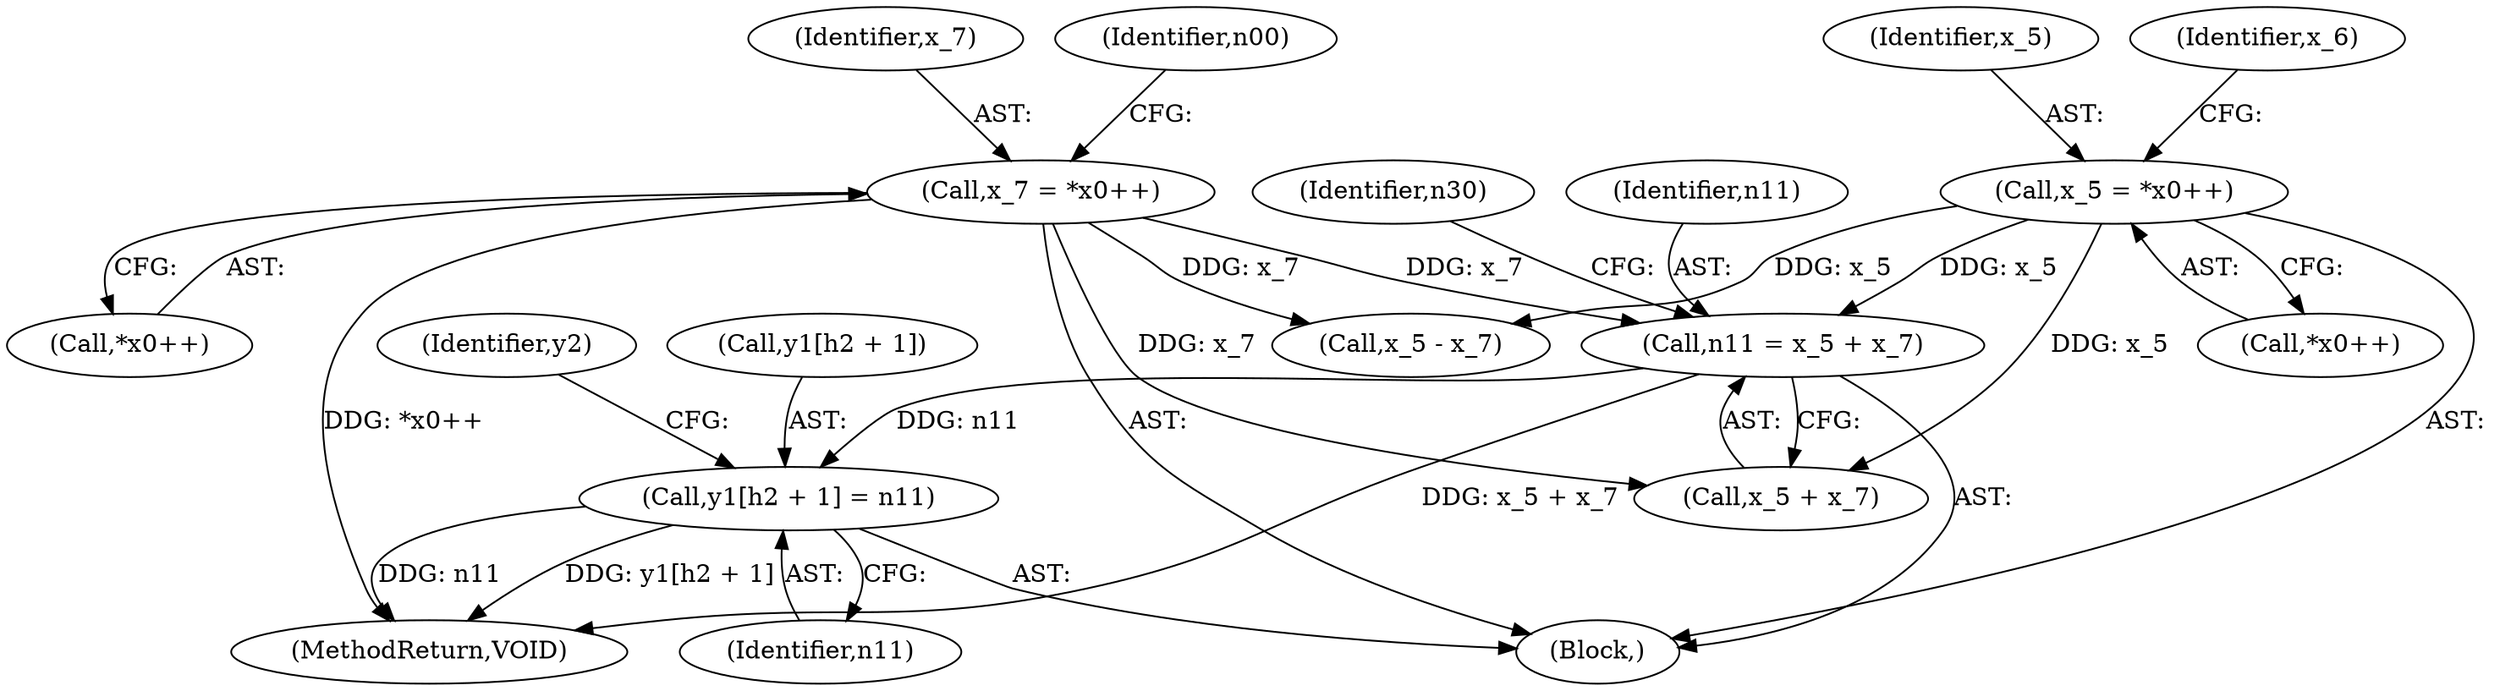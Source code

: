 digraph "1_Android_04e8cd58f075bec5892e369c8deebca9c67e855c@integer" {
"1000292" [label="(Call,n11 = x_5 + x_7)"];
"1000252" [label="(Call,x_5 = *x0++)"];
"1000262" [label="(Call,x_7 = *x0++)"];
"1000324" [label="(Call,y1[h2 + 1] = n11)"];
"1000324" [label="(Call,y1[h2 + 1] = n11)"];
"1000293" [label="(Identifier,n11)"];
"1000330" [label="(Identifier,n11)"];
"1000292" [label="(Call,n11 = x_5 + x_7)"];
"1000219" [label="(Block,)"];
"1000254" [label="(Call,*x0++)"];
"1000253" [label="(Identifier,x_5)"];
"1000264" [label="(Call,*x0++)"];
"1000325" [label="(Call,y1[h2 + 1])"];
"1000505" [label="(MethodReturn,VOID)"];
"1000252" [label="(Call,x_5 = *x0++)"];
"1000262" [label="(Call,x_7 = *x0++)"];
"1000304" [label="(Call,x_5 - x_7)"];
"1000333" [label="(Identifier,y2)"];
"1000298" [label="(Identifier,n30)"];
"1000294" [label="(Call,x_5 + x_7)"];
"1000258" [label="(Identifier,x_6)"];
"1000263" [label="(Identifier,x_7)"];
"1000268" [label="(Identifier,n00)"];
"1000292" -> "1000219"  [label="AST: "];
"1000292" -> "1000294"  [label="CFG: "];
"1000293" -> "1000292"  [label="AST: "];
"1000294" -> "1000292"  [label="AST: "];
"1000298" -> "1000292"  [label="CFG: "];
"1000292" -> "1000505"  [label="DDG: x_5 + x_7"];
"1000252" -> "1000292"  [label="DDG: x_5"];
"1000262" -> "1000292"  [label="DDG: x_7"];
"1000292" -> "1000324"  [label="DDG: n11"];
"1000252" -> "1000219"  [label="AST: "];
"1000252" -> "1000254"  [label="CFG: "];
"1000253" -> "1000252"  [label="AST: "];
"1000254" -> "1000252"  [label="AST: "];
"1000258" -> "1000252"  [label="CFG: "];
"1000252" -> "1000294"  [label="DDG: x_5"];
"1000252" -> "1000304"  [label="DDG: x_5"];
"1000262" -> "1000219"  [label="AST: "];
"1000262" -> "1000264"  [label="CFG: "];
"1000263" -> "1000262"  [label="AST: "];
"1000264" -> "1000262"  [label="AST: "];
"1000268" -> "1000262"  [label="CFG: "];
"1000262" -> "1000505"  [label="DDG: *x0++"];
"1000262" -> "1000294"  [label="DDG: x_7"];
"1000262" -> "1000304"  [label="DDG: x_7"];
"1000324" -> "1000219"  [label="AST: "];
"1000324" -> "1000330"  [label="CFG: "];
"1000325" -> "1000324"  [label="AST: "];
"1000330" -> "1000324"  [label="AST: "];
"1000333" -> "1000324"  [label="CFG: "];
"1000324" -> "1000505"  [label="DDG: n11"];
"1000324" -> "1000505"  [label="DDG: y1[h2 + 1]"];
}
